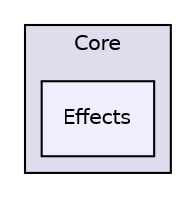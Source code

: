 digraph "J:/Projet Infographie/Moteur3D/AgmdEngine/src/Agmd3D/Core/Effects" {
  compound=true
  node [ fontsize="10", fontname="Helvetica"];
  edge [ labelfontsize="10", labelfontname="Helvetica"];
  subgraph clusterdir_d5d0f021f9a91f3b13375d17a8dbcbf9 {
    graph [ bgcolor="#ddddee", pencolor="black", label="Core" fontname="Helvetica", fontsize="10", URL="dir_d5d0f021f9a91f3b13375d17a8dbcbf9.html"]
  dir_adc31511bf73c66a6e563ea5c8552f4c [shape=box, label="Effects", style="filled", fillcolor="#eeeeff", pencolor="black", URL="dir_adc31511bf73c66a6e563ea5c8552f4c.html"];
  }
}
